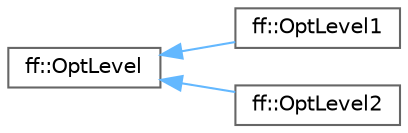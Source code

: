 digraph "类继承关系图"
{
 // LATEX_PDF_SIZE
  bgcolor="transparent";
  edge [fontname=Helvetica,fontsize=10,labelfontname=Helvetica,labelfontsize=10];
  node [fontname=Helvetica,fontsize=10,shape=box,height=0.2,width=0.4];
  rankdir="LR";
  Node0 [id="Node000000",label="ff::OptLevel",height=0.2,width=0.4,color="grey40", fillcolor="white", style="filled",URL="$structff_1_1_opt_level.html",tooltip="just a lower bound mark"];
  Node0 -> Node1 [id="edge4921_Node000000_Node000001",dir="back",color="steelblue1",style="solid",tooltip=" "];
  Node1 [id="Node000001",label="ff::OptLevel1",height=0.2,width=0.4,color="grey40", fillcolor="white", style="filled",URL="$structff_1_1_opt_level1.html",tooltip=" "];
  Node0 -> Node2 [id="edge4922_Node000000_Node000002",dir="back",color="steelblue1",style="solid",tooltip=" "];
  Node2 [id="Node000002",label="ff::OptLevel2",height=0.2,width=0.4,color="grey40", fillcolor="white", style="filled",URL="$structff_1_1_opt_level2.html",tooltip=" "];
}
